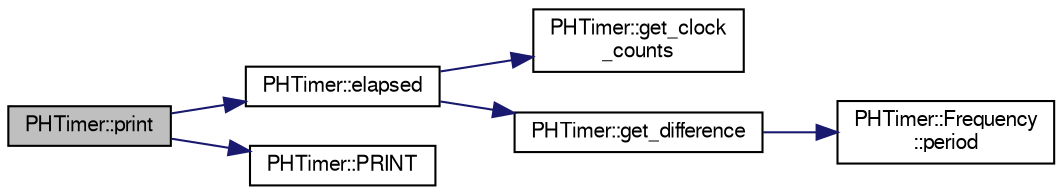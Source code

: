 digraph "PHTimer::print"
{
  bgcolor="transparent";
  edge [fontname="FreeSans",fontsize="10",labelfontname="FreeSans",labelfontsize="10"];
  node [fontname="FreeSans",fontsize="10",shape=record];
  rankdir="LR";
  Node1 [label="PHTimer::print",height=0.2,width=0.4,color="black", fillcolor="grey75", style="filled" fontcolor="black"];
  Node1 -> Node2 [color="midnightblue",fontsize="10",style="solid",fontname="FreeSans"];
  Node2 [label="PHTimer::elapsed",height=0.2,width=0.4,color="black",URL="$d0/d5e/classPHTimer.html#a976738876ad978116fdc4549a3765685",tooltip="retrieve elapsed value since last restart (in ms) "];
  Node2 -> Node3 [color="midnightblue",fontsize="10",style="solid",fontname="FreeSans"];
  Node3 [label="PHTimer::get_clock\l_counts",height=0.2,width=0.4,color="black",URL="$d0/d5e/classPHTimer.html#aa92e3fe4a0a1799f39743eda9ef9d497",tooltip="gets time from cpu clock counts "];
  Node2 -> Node4 [color="midnightblue",fontsize="10",style="solid",fontname="FreeSans"];
  Node4 [label="PHTimer::get_difference",height=0.2,width=0.4,color="black",URL="$d0/d5e/classPHTimer.html#aa75ff2c27aba40e7ef0a934f9a3355c2",tooltip="returns difference between to time "];
  Node4 -> Node5 [color="midnightblue",fontsize="10",style="solid",fontname="FreeSans"];
  Node5 [label="PHTimer::Frequency\l::period",height=0.2,width=0.4,color="black",URL="$d2/db1/classPHTimer_1_1Frequency.html#a023a2d706df9a8bd303810a9ed017f61",tooltip="period accessor "];
  Node1 -> Node6 [color="midnightblue",fontsize="10",style="solid",fontname="FreeSans"];
  Node6 [label="PHTimer::PRINT",height=0.2,width=0.4,color="black",URL="$d0/d5e/classPHTimer.html#ac0fd0e47b6cd0a290f3db3ee4dae3ab5",tooltip="print a message (formated) to a stream "];
}
